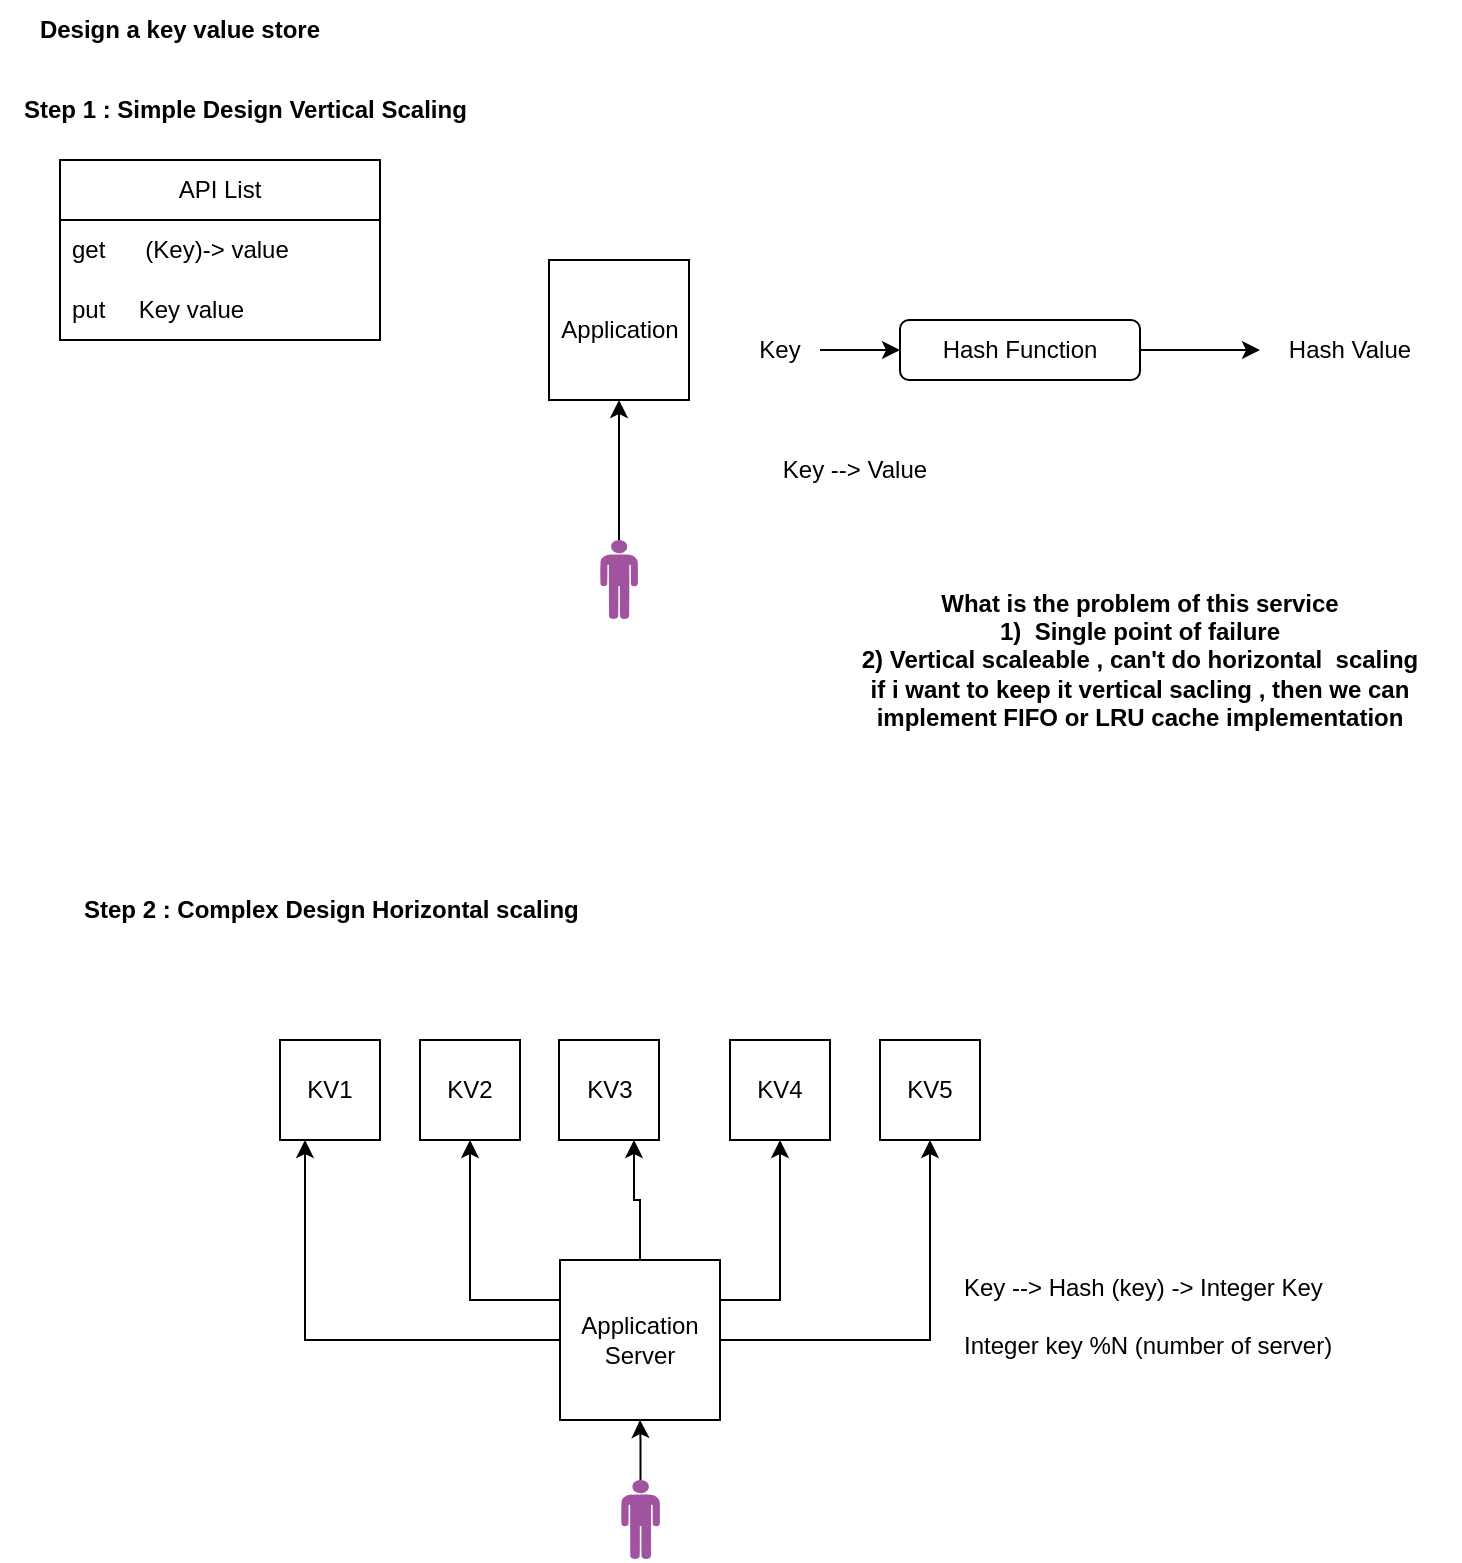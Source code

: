 <mxfile version="24.8.3">
  <diagram name="Key Value Store" id="0Y-sCsEEgywu30MbAkM8">
    <mxGraphModel dx="1050" dy="530" grid="1" gridSize="10" guides="1" tooltips="1" connect="1" arrows="1" fold="1" page="1" pageScale="1" pageWidth="850" pageHeight="1100" math="0" shadow="0">
      <root>
        <mxCell id="0" />
        <mxCell id="1" parent="0" />
        <mxCell id="HIJ6LjRNpunLngv8_PbZ-7" style="edgeStyle=orthogonalEdgeStyle;rounded=0;orthogonalLoop=1;jettySize=auto;html=1;entryX=0.5;entryY=1;entryDx=0;entryDy=0;" edge="1" parent="1" source="HIJ6LjRNpunLngv8_PbZ-1" target="HIJ6LjRNpunLngv8_PbZ-3">
          <mxGeometry relative="1" as="geometry">
            <mxPoint x="349.5" y="220" as="targetPoint" />
          </mxGeometry>
        </mxCell>
        <mxCell id="HIJ6LjRNpunLngv8_PbZ-1" value="" style="verticalLabelPosition=bottom;sketch=0;html=1;fillColor=#A153A0;verticalAlign=top;align=center;pointerEvents=1;shape=mxgraph.cisco_safe.design.actor_2;" vertex="1" parent="1">
          <mxGeometry x="340" y="310" width="19" height="40" as="geometry" />
        </mxCell>
        <mxCell id="HIJ6LjRNpunLngv8_PbZ-2" value="Design a key value store" style="text;html=1;align=center;verticalAlign=middle;whiteSpace=wrap;rounded=0;fontStyle=1" vertex="1" parent="1">
          <mxGeometry x="40" y="40" width="180" height="30" as="geometry" />
        </mxCell>
        <mxCell id="HIJ6LjRNpunLngv8_PbZ-3" value="Application" style="whiteSpace=wrap;html=1;aspect=fixed;" vertex="1" parent="1">
          <mxGeometry x="314.5" y="170" width="70" height="70" as="geometry" />
        </mxCell>
        <mxCell id="HIJ6LjRNpunLngv8_PbZ-9" style="edgeStyle=orthogonalEdgeStyle;rounded=0;orthogonalLoop=1;jettySize=auto;html=1;entryX=0;entryY=0.5;entryDx=0;entryDy=0;" edge="1" parent="1" source="HIJ6LjRNpunLngv8_PbZ-4" target="HIJ6LjRNpunLngv8_PbZ-5">
          <mxGeometry relative="1" as="geometry" />
        </mxCell>
        <mxCell id="HIJ6LjRNpunLngv8_PbZ-4" value="Key" style="text;html=1;align=center;verticalAlign=middle;whiteSpace=wrap;rounded=0;" vertex="1" parent="1">
          <mxGeometry x="410" y="200" width="40" height="30" as="geometry" />
        </mxCell>
        <mxCell id="HIJ6LjRNpunLngv8_PbZ-10" style="edgeStyle=orthogonalEdgeStyle;rounded=0;orthogonalLoop=1;jettySize=auto;html=1;" edge="1" parent="1" source="HIJ6LjRNpunLngv8_PbZ-5" target="HIJ6LjRNpunLngv8_PbZ-6">
          <mxGeometry relative="1" as="geometry" />
        </mxCell>
        <mxCell id="HIJ6LjRNpunLngv8_PbZ-5" value="Hash Function" style="rounded=1;whiteSpace=wrap;html=1;" vertex="1" parent="1">
          <mxGeometry x="490" y="200" width="120" height="30" as="geometry" />
        </mxCell>
        <mxCell id="HIJ6LjRNpunLngv8_PbZ-6" value="Hash Value" style="text;html=1;align=center;verticalAlign=middle;whiteSpace=wrap;rounded=0;" vertex="1" parent="1">
          <mxGeometry x="670" y="200" width="90" height="30" as="geometry" />
        </mxCell>
        <mxCell id="HIJ6LjRNpunLngv8_PbZ-11" value="API List" style="swimlane;fontStyle=0;childLayout=stackLayout;horizontal=1;startSize=30;horizontalStack=0;resizeParent=1;resizeParentMax=0;resizeLast=0;collapsible=1;marginBottom=0;whiteSpace=wrap;html=1;" vertex="1" parent="1">
          <mxGeometry x="70" y="120" width="160" height="90" as="geometry" />
        </mxCell>
        <mxCell id="HIJ6LjRNpunLngv8_PbZ-12" value="get&amp;nbsp; &amp;nbsp; &amp;nbsp; (Key)-&amp;gt; value" style="text;strokeColor=none;fillColor=none;align=left;verticalAlign=middle;spacingLeft=4;spacingRight=4;overflow=hidden;points=[[0,0.5],[1,0.5]];portConstraint=eastwest;rotatable=0;whiteSpace=wrap;html=1;" vertex="1" parent="HIJ6LjRNpunLngv8_PbZ-11">
          <mxGeometry y="30" width="160" height="30" as="geometry" />
        </mxCell>
        <mxCell id="HIJ6LjRNpunLngv8_PbZ-13" value="put&amp;nbsp; &amp;nbsp; &amp;nbsp;Key value" style="text;strokeColor=none;fillColor=none;align=left;verticalAlign=middle;spacingLeft=4;spacingRight=4;overflow=hidden;points=[[0,0.5],[1,0.5]];portConstraint=eastwest;rotatable=0;whiteSpace=wrap;html=1;" vertex="1" parent="HIJ6LjRNpunLngv8_PbZ-11">
          <mxGeometry y="60" width="160" height="30" as="geometry" />
        </mxCell>
        <mxCell id="HIJ6LjRNpunLngv8_PbZ-15" value="Key --&amp;gt; Value" style="text;html=1;align=center;verticalAlign=middle;whiteSpace=wrap;rounded=0;" vertex="1" parent="1">
          <mxGeometry x="425" y="260" width="85" height="30" as="geometry" />
        </mxCell>
        <mxCell id="HIJ6LjRNpunLngv8_PbZ-17" value="What is the problem of this service&lt;div&gt;1)&amp;nbsp; Single point of failure&lt;/div&gt;&lt;div&gt;2) Vertical scaleable , can&#39;t do horizontal&amp;nbsp; scaling&lt;/div&gt;&lt;div&gt;if i want to keep it vertical sacling , then we can implement FIFO or LRU cache implementation&lt;/div&gt;" style="text;html=1;align=center;verticalAlign=middle;whiteSpace=wrap;rounded=0;fontStyle=1" vertex="1" parent="1">
          <mxGeometry x="450" y="320" width="320" height="100" as="geometry" />
        </mxCell>
        <mxCell id="HIJ6LjRNpunLngv8_PbZ-18" value="Step 1 : Simple Design Vertical Scaling&amp;nbsp;" style="text;html=1;align=left;verticalAlign=middle;whiteSpace=wrap;rounded=0;fontStyle=1" vertex="1" parent="1">
          <mxGeometry x="50" y="80" width="250" height="30" as="geometry" />
        </mxCell>
        <mxCell id="HIJ6LjRNpunLngv8_PbZ-19" value="Step 2 : Complex Design Horizontal scaling" style="text;html=1;align=left;verticalAlign=middle;whiteSpace=wrap;rounded=0;fontStyle=1" vertex="1" parent="1">
          <mxGeometry x="80" y="480" width="270" height="30" as="geometry" />
        </mxCell>
        <mxCell id="HIJ6LjRNpunLngv8_PbZ-23" style="edgeStyle=orthogonalEdgeStyle;rounded=0;orthogonalLoop=1;jettySize=auto;html=1;entryX=0.5;entryY=1;entryDx=0;entryDy=0;" edge="1" parent="1" source="HIJ6LjRNpunLngv8_PbZ-20" target="HIJ6LjRNpunLngv8_PbZ-21">
          <mxGeometry relative="1" as="geometry" />
        </mxCell>
        <mxCell id="HIJ6LjRNpunLngv8_PbZ-20" value="" style="verticalLabelPosition=bottom;sketch=0;html=1;fillColor=#A153A0;verticalAlign=top;align=center;pointerEvents=1;shape=mxgraph.cisco_safe.design.actor_2;" vertex="1" parent="1">
          <mxGeometry x="350.5" y="780" width="19.5" height="40" as="geometry" />
        </mxCell>
        <mxCell id="HIJ6LjRNpunLngv8_PbZ-29" style="edgeStyle=orthogonalEdgeStyle;rounded=0;orthogonalLoop=1;jettySize=auto;html=1;exitX=1;exitY=0.5;exitDx=0;exitDy=0;entryX=0.5;entryY=1;entryDx=0;entryDy=0;" edge="1" parent="1" source="HIJ6LjRNpunLngv8_PbZ-21" target="HIJ6LjRNpunLngv8_PbZ-28">
          <mxGeometry relative="1" as="geometry" />
        </mxCell>
        <mxCell id="HIJ6LjRNpunLngv8_PbZ-30" style="edgeStyle=orthogonalEdgeStyle;rounded=0;orthogonalLoop=1;jettySize=auto;html=1;exitX=1;exitY=0.25;exitDx=0;exitDy=0;entryX=0.5;entryY=1;entryDx=0;entryDy=0;" edge="1" parent="1" source="HIJ6LjRNpunLngv8_PbZ-21" target="HIJ6LjRNpunLngv8_PbZ-27">
          <mxGeometry relative="1" as="geometry" />
        </mxCell>
        <mxCell id="HIJ6LjRNpunLngv8_PbZ-31" style="edgeStyle=orthogonalEdgeStyle;rounded=0;orthogonalLoop=1;jettySize=auto;html=1;exitX=0.5;exitY=0;exitDx=0;exitDy=0;entryX=0.75;entryY=1;entryDx=0;entryDy=0;" edge="1" parent="1" source="HIJ6LjRNpunLngv8_PbZ-21" target="HIJ6LjRNpunLngv8_PbZ-26">
          <mxGeometry relative="1" as="geometry" />
        </mxCell>
        <mxCell id="HIJ6LjRNpunLngv8_PbZ-32" style="edgeStyle=orthogonalEdgeStyle;rounded=0;orthogonalLoop=1;jettySize=auto;html=1;exitX=0;exitY=0.25;exitDx=0;exitDy=0;entryX=0.5;entryY=1;entryDx=0;entryDy=0;" edge="1" parent="1" source="HIJ6LjRNpunLngv8_PbZ-21" target="HIJ6LjRNpunLngv8_PbZ-25">
          <mxGeometry relative="1" as="geometry" />
        </mxCell>
        <mxCell id="HIJ6LjRNpunLngv8_PbZ-33" style="edgeStyle=orthogonalEdgeStyle;rounded=0;orthogonalLoop=1;jettySize=auto;html=1;exitX=0;exitY=0.5;exitDx=0;exitDy=0;entryX=0.25;entryY=1;entryDx=0;entryDy=0;" edge="1" parent="1" source="HIJ6LjRNpunLngv8_PbZ-21" target="HIJ6LjRNpunLngv8_PbZ-24">
          <mxGeometry relative="1" as="geometry" />
        </mxCell>
        <mxCell id="HIJ6LjRNpunLngv8_PbZ-21" value="Application Server" style="whiteSpace=wrap;html=1;aspect=fixed;" vertex="1" parent="1">
          <mxGeometry x="320" y="670" width="80" height="80" as="geometry" />
        </mxCell>
        <mxCell id="HIJ6LjRNpunLngv8_PbZ-24" value="KV1" style="whiteSpace=wrap;html=1;aspect=fixed;" vertex="1" parent="1">
          <mxGeometry x="180" y="560" width="50" height="50" as="geometry" />
        </mxCell>
        <mxCell id="HIJ6LjRNpunLngv8_PbZ-25" value="KV2" style="whiteSpace=wrap;html=1;aspect=fixed;" vertex="1" parent="1">
          <mxGeometry x="250" y="560" width="50" height="50" as="geometry" />
        </mxCell>
        <mxCell id="HIJ6LjRNpunLngv8_PbZ-26" value="KV3" style="whiteSpace=wrap;html=1;aspect=fixed;" vertex="1" parent="1">
          <mxGeometry x="319.5" y="560" width="50" height="50" as="geometry" />
        </mxCell>
        <mxCell id="HIJ6LjRNpunLngv8_PbZ-27" value="KV4" style="whiteSpace=wrap;html=1;aspect=fixed;" vertex="1" parent="1">
          <mxGeometry x="405" y="560" width="50" height="50" as="geometry" />
        </mxCell>
        <mxCell id="HIJ6LjRNpunLngv8_PbZ-28" value="KV5" style="whiteSpace=wrap;html=1;aspect=fixed;" vertex="1" parent="1">
          <mxGeometry x="480" y="560" width="50" height="50" as="geometry" />
        </mxCell>
        <mxCell id="HIJ6LjRNpunLngv8_PbZ-34" value="Key --&amp;gt; Hash (key) -&amp;gt; Integer Key&lt;div&gt;&lt;br&gt;&lt;/div&gt;&lt;div&gt;Integer key %N (number of server)&lt;/div&gt;&lt;div&gt;&lt;br&gt;&lt;/div&gt;" style="text;html=1;align=left;verticalAlign=middle;whiteSpace=wrap;rounded=0;horizontal=1;" vertex="1" parent="1">
          <mxGeometry x="520" y="670" width="210" height="70" as="geometry" />
        </mxCell>
      </root>
    </mxGraphModel>
  </diagram>
</mxfile>
